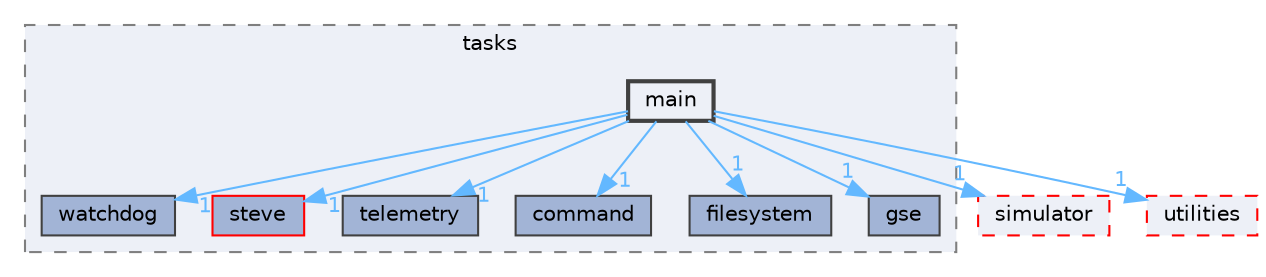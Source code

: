 digraph "main"
{
 // INTERACTIVE_SVG=YES
 // LATEX_PDF_SIZE
  bgcolor="transparent";
  edge [fontname=Helvetica,fontsize=10,labelfontname=Helvetica,labelfontsize=10];
  node [fontname=Helvetica,fontsize=10,shape=box,height=0.2,width=0.4];
  compound=true
  subgraph clusterdir_76dd8867a16d204aa2db31affc56d971 {
    graph [ bgcolor="#edf0f7", pencolor="grey50", label="tasks", fontname=Helvetica,fontsize=10 style="filled,dashed", URL="dir_76dd8867a16d204aa2db31affc56d971.html",tooltip=""]
  dir_22cd7680a4ae9aae1bb38d456a8f3737 [label="watchdog", fillcolor="#a2b4d6", color="grey25", style="filled", URL="dir_22cd7680a4ae9aae1bb38d456a8f3737.html",tooltip=""];
  dir_43eaeccdd6b29c571d9022b0dcb8cd4e [label="steve", fillcolor="#a2b4d6", color="red", style="filled", URL="dir_43eaeccdd6b29c571d9022b0dcb8cd4e.html",tooltip=""];
  dir_4f57e902f0118f67b10044df4be31d1c [label="telemetry", fillcolor="#a2b4d6", color="grey25", style="filled", URL="dir_4f57e902f0118f67b10044df4be31d1c.html",tooltip=""];
  dir_d700705468c111f3e92036fb5a08c541 [label="command", fillcolor="#a2b4d6", color="grey25", style="filled", URL="dir_d700705468c111f3e92036fb5a08c541.html",tooltip=""];
  dir_e4210f374a3e5cd013f5bf87dcb352bb [label="filesystem", fillcolor="#a2b4d6", color="grey25", style="filled", URL="dir_e4210f374a3e5cd013f5bf87dcb352bb.html",tooltip=""];
  dir_eab2301a68d140567e746b22d4e0c3b8 [label="gse", fillcolor="#a2b4d6", color="grey25", style="filled", URL="dir_eab2301a68d140567e746b22d4e0c3b8.html",tooltip=""];
  dir_6b9b1723340264dc1e630f920a659643 [label="main", fillcolor="#edf0f7", color="grey25", style="filled,bold", URL="dir_6b9b1723340264dc1e630f920a659643.html",tooltip=""];
  }
  dir_420f87287d5a5fc6f35b7971ed84ed3f [label="simulator", fillcolor="#edf0f7", color="red", style="filled,dashed", URL="dir_420f87287d5a5fc6f35b7971ed84ed3f.html",tooltip=""];
  dir_f18bcf57bbcb015d680a06f545708a64 [label="utilities", fillcolor="#edf0f7", color="red", style="filled,dashed", URL="dir_f18bcf57bbcb015d680a06f545708a64.html",tooltip=""];
  dir_6b9b1723340264dc1e630f920a659643->dir_22cd7680a4ae9aae1bb38d456a8f3737 [headlabel="1", labeldistance=1.5 headhref="dir_000015_000035.html" href="dir_000015_000035.html" color="steelblue1" fontcolor="steelblue1"];
  dir_6b9b1723340264dc1e630f920a659643->dir_420f87287d5a5fc6f35b7971ed84ed3f [headlabel="1", labeldistance=1.5 headhref="dir_000015_000021.html" href="dir_000015_000021.html" color="steelblue1" fontcolor="steelblue1"];
  dir_6b9b1723340264dc1e630f920a659643->dir_43eaeccdd6b29c571d9022b0dcb8cd4e [headlabel="1", labeldistance=1.5 headhref="dir_000015_000025.html" href="dir_000015_000025.html" color="steelblue1" fontcolor="steelblue1"];
  dir_6b9b1723340264dc1e630f920a659643->dir_4f57e902f0118f67b10044df4be31d1c [headlabel="1", labeldistance=1.5 headhref="dir_000015_000030.html" href="dir_000015_000030.html" color="steelblue1" fontcolor="steelblue1"];
  dir_6b9b1723340264dc1e630f920a659643->dir_d700705468c111f3e92036fb5a08c541 [headlabel="1", labeldistance=1.5 headhref="dir_000015_000000.html" href="dir_000015_000000.html" color="steelblue1" fontcolor="steelblue1"];
  dir_6b9b1723340264dc1e630f920a659643->dir_e4210f374a3e5cd013f5bf87dcb352bb [headlabel="1", labeldistance=1.5 headhref="dir_000015_000005.html" href="dir_000015_000005.html" color="steelblue1" fontcolor="steelblue1"];
  dir_6b9b1723340264dc1e630f920a659643->dir_eab2301a68d140567e746b22d4e0c3b8 [headlabel="1", labeldistance=1.5 headhref="dir_000015_000007.html" href="dir_000015_000007.html" color="steelblue1" fontcolor="steelblue1"];
  dir_6b9b1723340264dc1e630f920a659643->dir_f18bcf57bbcb015d680a06f545708a64 [headlabel="1", labeldistance=1.5 headhref="dir_000015_000034.html" href="dir_000015_000034.html" color="steelblue1" fontcolor="steelblue1"];
}
